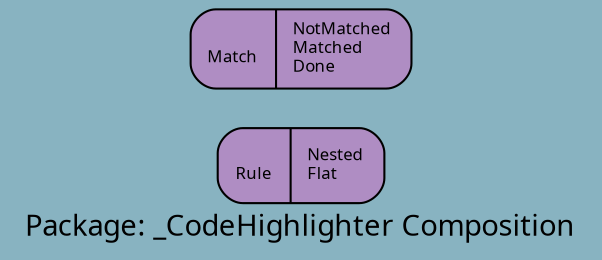 digraph uml {
	graph [label="Package: _CodeHighlighter Composition", ratio=compress, rankdir=RL, smoothing=avg_dist, overlap=false, fontname="DejaVu Sans Condenesed", fontsize=14, bgcolor="#88B3C1", fontcolor=black];
	node [label="\N", fontname="DejaVu Sans Condenesed", fontsize=8, shape=record, color=black, fontcolor=black];
	edge [fontname="DejaVu Sans Condenesed", fontsize=8, color=black, fontcolor=black];
	graph [lp="144,12",
		bb="0,0,288,117"];
	"_CodeHighlighter.Rule" [label="{\nRule|Nested\lFlat\l}", style="rounded,filled", fillcolor="#af8dc3", pos="144,43", rects="104,25,138,61 138,25,184,61", width="1.11", height="0.50"];
	"_CodeHighlighter.Match" [label="{\nMatch|NotMatched\lMatched\lDone\l}", style="rounded,filled", fillcolor="#af8dc3", pos="144,98", rects="91,79,132,117 132,79,198,117", width="1.47", height="0.53"];
}
